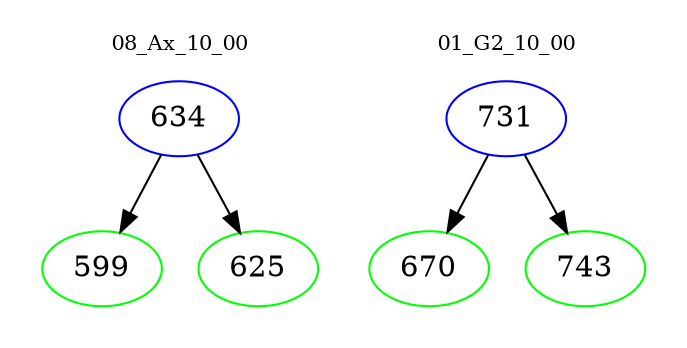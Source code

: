 digraph{
subgraph cluster_0 {
color = white
label = "08_Ax_10_00";
fontsize=10;
T0_634 [label="634", color="blue"]
T0_634 -> T0_599 [color="black"]
T0_599 [label="599", color="green"]
T0_634 -> T0_625 [color="black"]
T0_625 [label="625", color="green"]
}
subgraph cluster_1 {
color = white
label = "01_G2_10_00";
fontsize=10;
T1_731 [label="731", color="blue"]
T1_731 -> T1_670 [color="black"]
T1_670 [label="670", color="green"]
T1_731 -> T1_743 [color="black"]
T1_743 [label="743", color="green"]
}
}
